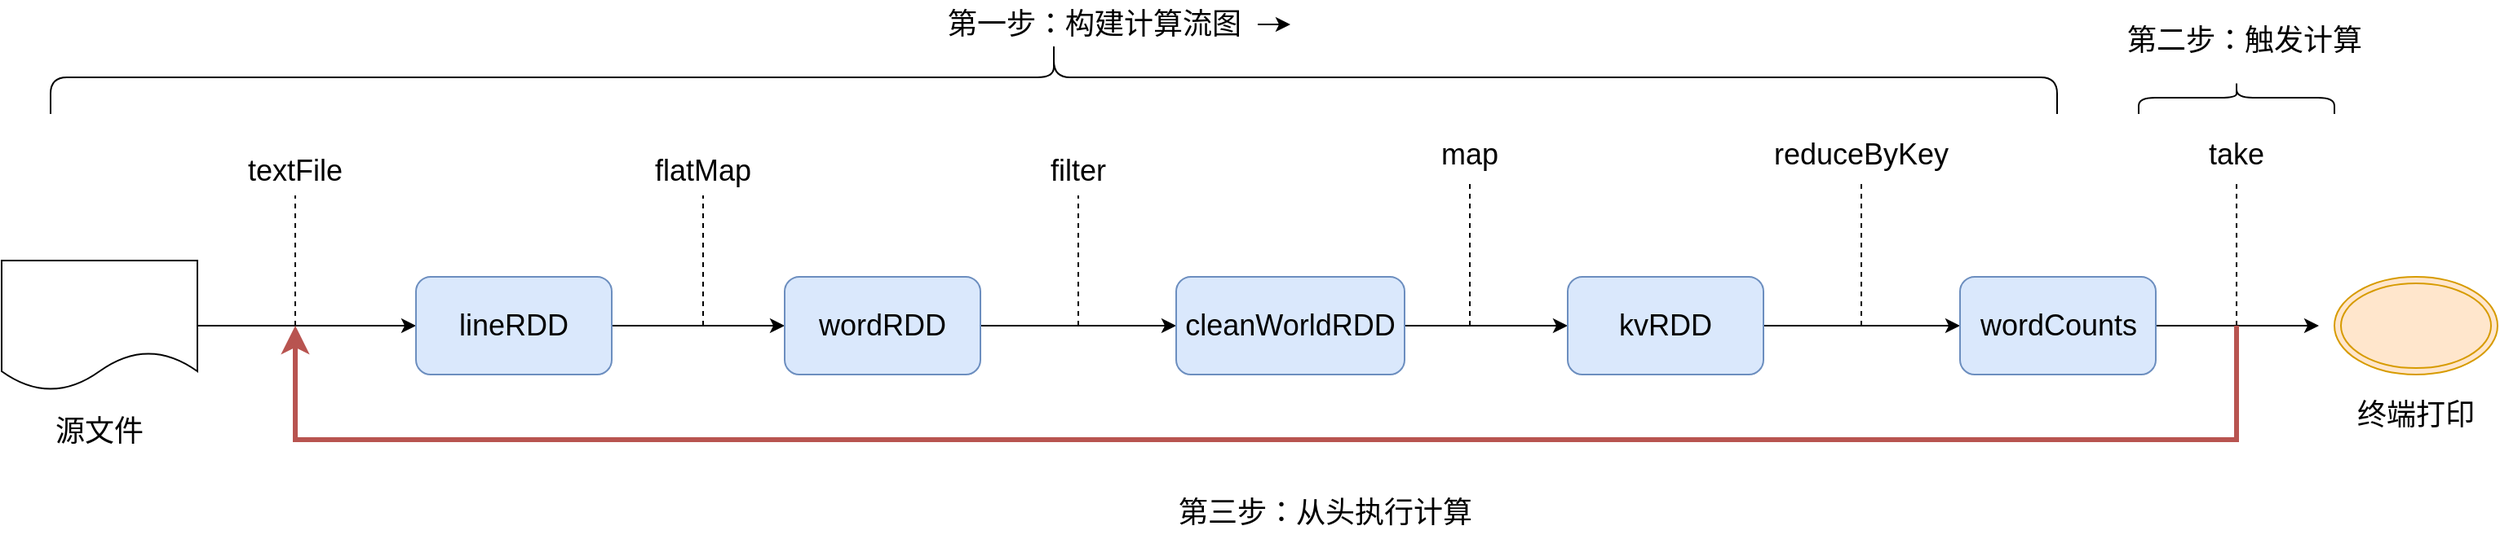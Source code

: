 <mxfile version="21.7.4" type="github">
  <diagram name="第 1 页" id="KjnWt2C1wSOg4n5B0rsV">
    <mxGraphModel dx="1853" dy="855" grid="1" gridSize="10" guides="1" tooltips="1" connect="1" arrows="1" fold="1" page="1" pageScale="1" pageWidth="827" pageHeight="1169" math="0" shadow="0">
      <root>
        <mxCell id="0" />
        <mxCell id="1" parent="0" />
        <mxCell id="uU2KtaDZSGd9mYO_BWjt-18" style="edgeStyle=orthogonalEdgeStyle;rounded=0;orthogonalLoop=1;jettySize=auto;html=1;exitX=1;exitY=0.5;exitDx=0;exitDy=0;entryX=0;entryY=0.5;entryDx=0;entryDy=0;" parent="1" source="uU2KtaDZSGd9mYO_BWjt-1" target="uU2KtaDZSGd9mYO_BWjt-15" edge="1">
          <mxGeometry relative="1" as="geometry" />
        </mxCell>
        <mxCell id="uU2KtaDZSGd9mYO_BWjt-1" value="" style="shape=document;whiteSpace=wrap;html=1;boundedLbl=1;" parent="1" vertex="1">
          <mxGeometry x="40" y="170" width="120" height="80" as="geometry" />
        </mxCell>
        <mxCell id="uU2KtaDZSGd9mYO_BWjt-2" value="&lt;font style=&quot;font-size: 18px;&quot;&gt;源文件&lt;/font&gt;" style="text;html=1;strokeColor=none;fillColor=none;align=center;verticalAlign=middle;whiteSpace=wrap;rounded=0;" parent="1" vertex="1">
          <mxGeometry x="70" y="260" width="60" height="30" as="geometry" />
        </mxCell>
        <mxCell id="uU2KtaDZSGd9mYO_BWjt-20" value="" style="edgeStyle=orthogonalEdgeStyle;rounded=0;orthogonalLoop=1;jettySize=auto;html=1;" parent="1" source="uU2KtaDZSGd9mYO_BWjt-15" target="uU2KtaDZSGd9mYO_BWjt-19" edge="1">
          <mxGeometry relative="1" as="geometry" />
        </mxCell>
        <mxCell id="uU2KtaDZSGd9mYO_BWjt-15" value="&lt;font style=&quot;font-size: 18px;&quot;&gt;lineRDD&lt;/font&gt;" style="rounded=1;whiteSpace=wrap;html=1;fillColor=#dae8fc;strokeColor=#6c8ebf;" parent="1" vertex="1">
          <mxGeometry x="294" y="180" width="120" height="60" as="geometry" />
        </mxCell>
        <mxCell id="uU2KtaDZSGd9mYO_BWjt-22" value="" style="edgeStyle=orthogonalEdgeStyle;rounded=0;orthogonalLoop=1;jettySize=auto;html=1;" parent="1" source="uU2KtaDZSGd9mYO_BWjt-19" target="uU2KtaDZSGd9mYO_BWjt-21" edge="1">
          <mxGeometry relative="1" as="geometry" />
        </mxCell>
        <mxCell id="uU2KtaDZSGd9mYO_BWjt-19" value="&lt;font style=&quot;font-size: 18px;&quot;&gt;wordRDD&lt;/font&gt;" style="whiteSpace=wrap;html=1;rounded=1;fillColor=#dae8fc;strokeColor=#6c8ebf;" parent="1" vertex="1">
          <mxGeometry x="520" y="180" width="120" height="60" as="geometry" />
        </mxCell>
        <mxCell id="uU2KtaDZSGd9mYO_BWjt-24" value="" style="edgeStyle=orthogonalEdgeStyle;rounded=0;orthogonalLoop=1;jettySize=auto;html=1;" parent="1" source="uU2KtaDZSGd9mYO_BWjt-21" target="uU2KtaDZSGd9mYO_BWjt-23" edge="1">
          <mxGeometry relative="1" as="geometry" />
        </mxCell>
        <mxCell id="uU2KtaDZSGd9mYO_BWjt-21" value="&lt;font style=&quot;font-size: 18px;&quot;&gt;cleanWorldRDD&lt;/font&gt;" style="whiteSpace=wrap;html=1;rounded=1;fillColor=#dae8fc;strokeColor=#6c8ebf;" parent="1" vertex="1">
          <mxGeometry x="760" y="180" width="140" height="60" as="geometry" />
        </mxCell>
        <mxCell id="uU2KtaDZSGd9mYO_BWjt-26" value="" style="edgeStyle=orthogonalEdgeStyle;rounded=0;orthogonalLoop=1;jettySize=auto;html=1;" parent="1" source="uU2KtaDZSGd9mYO_BWjt-23" target="uU2KtaDZSGd9mYO_BWjt-25" edge="1">
          <mxGeometry relative="1" as="geometry" />
        </mxCell>
        <mxCell id="uU2KtaDZSGd9mYO_BWjt-23" value="&lt;font style=&quot;font-size: 18px;&quot;&gt;kvRDD&lt;/font&gt;" style="whiteSpace=wrap;html=1;rounded=1;fillColor=#dae8fc;strokeColor=#6c8ebf;" parent="1" vertex="1">
          <mxGeometry x="1000" y="180" width="120" height="60" as="geometry" />
        </mxCell>
        <mxCell id="j4cCXUvU4Rz5oKCNGdEm-6" value="" style="edgeStyle=orthogonalEdgeStyle;rounded=0;orthogonalLoop=1;jettySize=auto;html=1;" edge="1" parent="1" source="uU2KtaDZSGd9mYO_BWjt-25">
          <mxGeometry relative="1" as="geometry">
            <mxPoint x="1460.5" y="210" as="targetPoint" />
          </mxGeometry>
        </mxCell>
        <mxCell id="uU2KtaDZSGd9mYO_BWjt-25" value="&lt;font style=&quot;font-size: 18px;&quot;&gt;wordCounts&lt;/font&gt;" style="whiteSpace=wrap;html=1;rounded=1;fillColor=#dae8fc;strokeColor=#6c8ebf;" parent="1" vertex="1">
          <mxGeometry x="1240.5" y="180" width="120" height="60" as="geometry" />
        </mxCell>
        <mxCell id="uU2KtaDZSGd9mYO_BWjt-29" value="" style="endArrow=none;dashed=1;html=1;rounded=0;" parent="1" edge="1">
          <mxGeometry width="50" height="50" relative="1" as="geometry">
            <mxPoint x="220" y="210" as="sourcePoint" />
            <mxPoint x="220" y="130" as="targetPoint" />
          </mxGeometry>
        </mxCell>
        <mxCell id="uU2KtaDZSGd9mYO_BWjt-31" value="&lt;font style=&quot;font-size: 18px;&quot;&gt;textFile&lt;/font&gt;" style="text;html=1;strokeColor=none;fillColor=none;align=center;verticalAlign=middle;whiteSpace=wrap;rounded=0;" parent="1" vertex="1">
          <mxGeometry x="190" y="100" width="60" height="30" as="geometry" />
        </mxCell>
        <mxCell id="uU2KtaDZSGd9mYO_BWjt-32" value="" style="endArrow=none;dashed=1;html=1;rounded=0;" parent="1" edge="1">
          <mxGeometry width="50" height="50" relative="1" as="geometry">
            <mxPoint x="470" y="210" as="sourcePoint" />
            <mxPoint x="470" y="130" as="targetPoint" />
          </mxGeometry>
        </mxCell>
        <mxCell id="uU2KtaDZSGd9mYO_BWjt-33" value="&lt;font style=&quot;font-size: 18px;&quot;&gt;flatMap&lt;/font&gt;" style="text;html=1;strokeColor=none;fillColor=none;align=center;verticalAlign=middle;whiteSpace=wrap;rounded=0;" parent="1" vertex="1">
          <mxGeometry x="440" y="100" width="60" height="30" as="geometry" />
        </mxCell>
        <mxCell id="uU2KtaDZSGd9mYO_BWjt-35" value="" style="endArrow=none;dashed=1;html=1;rounded=0;" parent="1" edge="1">
          <mxGeometry width="50" height="50" relative="1" as="geometry">
            <mxPoint x="700" y="210" as="sourcePoint" />
            <mxPoint x="700" y="130" as="targetPoint" />
          </mxGeometry>
        </mxCell>
        <mxCell id="uU2KtaDZSGd9mYO_BWjt-39" value="&lt;font style=&quot;font-size: 18px;&quot;&gt;filter&lt;/font&gt;" style="text;html=1;strokeColor=none;fillColor=none;align=center;verticalAlign=middle;whiteSpace=wrap;rounded=0;" parent="1" vertex="1">
          <mxGeometry x="670" y="100" width="60" height="30" as="geometry" />
        </mxCell>
        <mxCell id="uU2KtaDZSGd9mYO_BWjt-40" value="" style="endArrow=none;dashed=1;html=1;rounded=0;" parent="1" edge="1">
          <mxGeometry width="50" height="50" relative="1" as="geometry">
            <mxPoint x="940" y="210" as="sourcePoint" />
            <mxPoint x="940" y="120" as="targetPoint" />
          </mxGeometry>
        </mxCell>
        <mxCell id="uU2KtaDZSGd9mYO_BWjt-41" value="&lt;font style=&quot;font-size: 18px;&quot;&gt;map&lt;/font&gt;" style="text;html=1;strokeColor=none;fillColor=none;align=center;verticalAlign=middle;whiteSpace=wrap;rounded=0;" parent="1" vertex="1">
          <mxGeometry x="910" y="90" width="60" height="30" as="geometry" />
        </mxCell>
        <mxCell id="uU2KtaDZSGd9mYO_BWjt-42" value="" style="endArrow=none;dashed=1;html=1;rounded=0;" parent="1" edge="1">
          <mxGeometry width="50" height="50" relative="1" as="geometry">
            <mxPoint x="1180" y="210" as="sourcePoint" />
            <mxPoint x="1180" y="120" as="targetPoint" />
          </mxGeometry>
        </mxCell>
        <mxCell id="uU2KtaDZSGd9mYO_BWjt-43" value="&lt;font style=&quot;font-size: 18px;&quot;&gt;reduceByKey&lt;/font&gt;" style="text;html=1;strokeColor=none;fillColor=none;align=center;verticalAlign=middle;whiteSpace=wrap;rounded=0;" parent="1" vertex="1">
          <mxGeometry x="1150" y="90" width="60" height="30" as="geometry" />
        </mxCell>
        <mxCell id="j4cCXUvU4Rz5oKCNGdEm-1" value="" style="shape=curlyBracket;whiteSpace=wrap;html=1;rounded=1;labelPosition=left;verticalLabelPosition=middle;align=right;verticalAlign=middle;rotation=90;" vertex="1" parent="1">
          <mxGeometry x="662.5" y="-557.5" width="45" height="1230" as="geometry" />
        </mxCell>
        <mxCell id="j4cCXUvU4Rz5oKCNGdEm-4" style="edgeStyle=orthogonalEdgeStyle;rounded=0;orthogonalLoop=1;jettySize=auto;html=1;exitX=1;exitY=0.5;exitDx=0;exitDy=0;" edge="1" parent="1" source="j4cCXUvU4Rz5oKCNGdEm-2">
          <mxGeometry relative="1" as="geometry">
            <mxPoint x="830" y="25" as="targetPoint" />
          </mxGeometry>
        </mxCell>
        <mxCell id="j4cCXUvU4Rz5oKCNGdEm-2" value="&lt;font style=&quot;font-size: 18px;&quot;&gt;第一步：构建计算流图&lt;/font&gt;" style="text;html=1;strokeColor=none;fillColor=none;align=center;verticalAlign=middle;whiteSpace=wrap;rounded=0;" vertex="1" parent="1">
          <mxGeometry x="610" y="10" width="200" height="30" as="geometry" />
        </mxCell>
        <mxCell id="j4cCXUvU4Rz5oKCNGdEm-7" value="" style="ellipse;shape=doubleEllipse;whiteSpace=wrap;html=1;fillColor=#ffe6cc;strokeColor=#d79b00;" vertex="1" parent="1">
          <mxGeometry x="1470" y="180" width="100" height="60" as="geometry" />
        </mxCell>
        <mxCell id="j4cCXUvU4Rz5oKCNGdEm-8" value="" style="endArrow=none;dashed=1;html=1;rounded=0;" edge="1" parent="1">
          <mxGeometry width="50" height="50" relative="1" as="geometry">
            <mxPoint x="1410" y="210" as="sourcePoint" />
            <mxPoint x="1410" y="120" as="targetPoint" />
          </mxGeometry>
        </mxCell>
        <mxCell id="j4cCXUvU4Rz5oKCNGdEm-9" value="&lt;font style=&quot;font-size: 18px;&quot;&gt;take&lt;/font&gt;" style="text;html=1;strokeColor=none;fillColor=none;align=center;verticalAlign=middle;whiteSpace=wrap;rounded=0;" vertex="1" parent="1">
          <mxGeometry x="1380" y="90" width="60" height="30" as="geometry" />
        </mxCell>
        <mxCell id="j4cCXUvU4Rz5oKCNGdEm-10" value="" style="shape=curlyBracket;whiteSpace=wrap;html=1;rounded=1;labelPosition=left;verticalLabelPosition=middle;align=right;verticalAlign=middle;rotation=90;" vertex="1" parent="1">
          <mxGeometry x="1400" y="10" width="20" height="120" as="geometry" />
        </mxCell>
        <mxCell id="j4cCXUvU4Rz5oKCNGdEm-12" value="&lt;font style=&quot;font-size: 18px;&quot;&gt;第二步：触发计算&lt;/font&gt;" style="text;html=1;strokeColor=none;fillColor=none;align=center;verticalAlign=middle;whiteSpace=wrap;rounded=0;" vertex="1" parent="1">
          <mxGeometry x="1320" y="20" width="190" height="30" as="geometry" />
        </mxCell>
        <mxCell id="j4cCXUvU4Rz5oKCNGdEm-17" value="" style="edgeStyle=elbowEdgeStyle;elbow=vertical;endArrow=classic;html=1;curved=0;rounded=0;endSize=8;startSize=8;fillColor=#f8cecc;strokeColor=#b85450;strokeWidth=3;" edge="1" parent="1">
          <mxGeometry width="50" height="50" relative="1" as="geometry">
            <mxPoint x="1410" y="210" as="sourcePoint" />
            <mxPoint x="220" y="210" as="targetPoint" />
            <Array as="points">
              <mxPoint x="820" y="280" />
            </Array>
          </mxGeometry>
        </mxCell>
        <mxCell id="j4cCXUvU4Rz5oKCNGdEm-18" value="&lt;font style=&quot;font-size: 18px;&quot;&gt;第三步：从头执行计算&lt;/font&gt;" style="text;html=1;strokeColor=none;fillColor=none;align=center;verticalAlign=middle;whiteSpace=wrap;rounded=0;" vertex="1" parent="1">
          <mxGeometry x="750" y="310" width="203" height="30" as="geometry" />
        </mxCell>
        <mxCell id="j4cCXUvU4Rz5oKCNGdEm-19" value="&lt;font style=&quot;font-size: 18px;&quot;&gt;终端打印&lt;/font&gt;" style="text;html=1;strokeColor=none;fillColor=none;align=center;verticalAlign=middle;whiteSpace=wrap;rounded=0;" vertex="1" parent="1">
          <mxGeometry x="1475" y="250" width="90" height="30" as="geometry" />
        </mxCell>
      </root>
    </mxGraphModel>
  </diagram>
</mxfile>
